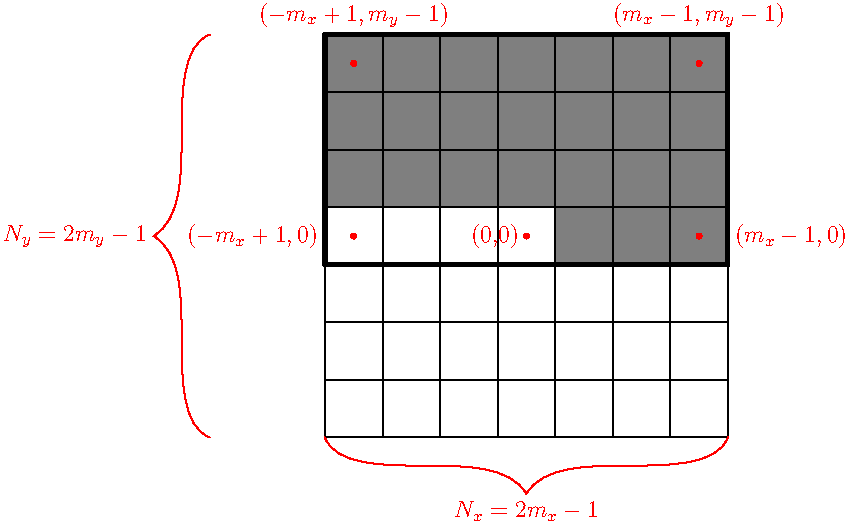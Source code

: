 import math;
import graph;

size(15cm,0);
int mx=4;
int my=mx;
int Nx=2*mx-1;
int Ny=2*my-1;

fill((-mx+0.5,0.5)--(-mx+0.5,my-0.5)--(mx-0.5,my-0.5)--(mx-0.5,-0.5)--(0.5,-0.5)--(0.5,0.5)--cycle,grey);

add(shift(-mx+0.5,-my+0.5)*grid(Nx,Ny));

dot((mx-1,0),red);
dot((-mx+1,0),red);
dot((mx-1,my-1),red);
dot((-mx+1,my-1),red);
dot("(0,0)",(0,0),W,red);

label("$(-m_x+1,0)$",(-mx+0.5,0),W,red);
label("$(m_x-1,0)$",(mx-0.5,0),E,red);
label("$(m_x-1,m_y-1)$",(mx-1,my-0.5),N,red);
label("$(-m_x+1,m_y-1)$",(-mx+1,my-0.5),N,red);

draw("$N_x=2m_x-1$",brace((mx-0.5,-my+0.5),(-mx+0.5,-my+0.5)),S,red);
int o=-2;
draw("$N_y=2m_y-1$",brace((-mx+0.5+o,-my+0.5),(-mx+0.5+o,my-0.5)),W,red);

draw((-mx+0.5,-0.5)--(-mx+0.5,my-0.5)--(mx-0.5,my-0.5)--(mx-0.5,-0.5)--cycle,
     linewidth(0.75mm));

//axes(Arrow);
